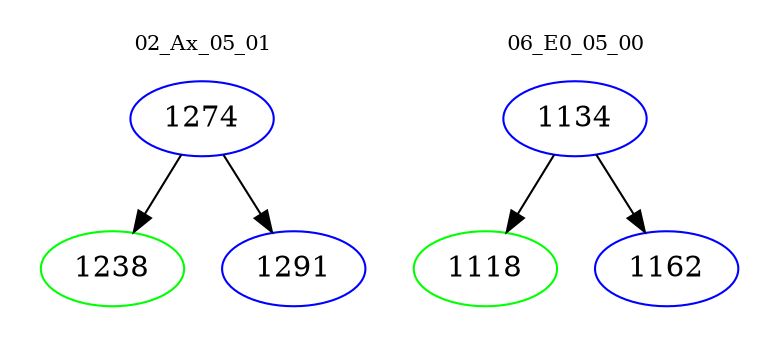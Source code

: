 digraph{
subgraph cluster_0 {
color = white
label = "02_Ax_05_01";
fontsize=10;
T0_1274 [label="1274", color="blue"]
T0_1274 -> T0_1238 [color="black"]
T0_1238 [label="1238", color="green"]
T0_1274 -> T0_1291 [color="black"]
T0_1291 [label="1291", color="blue"]
}
subgraph cluster_1 {
color = white
label = "06_E0_05_00";
fontsize=10;
T1_1134 [label="1134", color="blue"]
T1_1134 -> T1_1118 [color="black"]
T1_1118 [label="1118", color="green"]
T1_1134 -> T1_1162 [color="black"]
T1_1162 [label="1162", color="blue"]
}
}
